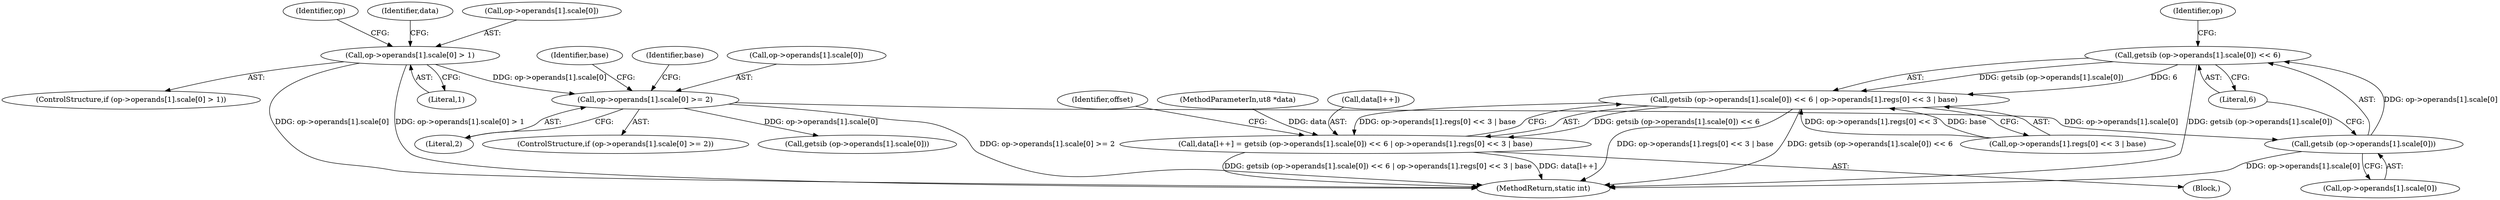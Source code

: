 digraph "0_radare2_f17bfd9f1da05f30f23a4dd05e9d2363e1406948@API" {
"1002682" [label="(Call,getsib (op->operands[1].scale[0]) << 6)"];
"1002683" [label="(Call,getsib (op->operands[1].scale[0]))"];
"1002658" [label="(Call,op->operands[1].scale[0] >= 2)"];
"1002629" [label="(Call,op->operands[1].scale[0] > 1)"];
"1002681" [label="(Call,getsib (op->operands[1].scale[0]) << 6 | op->operands[1].regs[0] << 3 | base)"];
"1002676" [label="(Call,data[l++] = getsib (op->operands[1].scale[0]) << 6 | op->operands[1].regs[0] << 3 | base)"];
"1002779" [label="(Identifier,op)"];
"1003216" [label="(MethodReturn,static int)"];
"1002639" [label="(Literal,1)"];
"1002683" [label="(Call,getsib (op->operands[1].scale[0]))"];
"1002681" [label="(Call,getsib (op->operands[1].scale[0]) << 6 | op->operands[1].regs[0] << 3 | base)"];
"1002684" [label="(Call,op->operands[1].scale[0])"];
"1002716" [label="(Call,getsib (op->operands[1].scale[0]))"];
"1002671" [label="(Identifier,base)"];
"1002676" [label="(Call,data[l++] = getsib (op->operands[1].scale[0]) << 6 | op->operands[1].regs[0] << 3 | base)"];
"1000104" [label="(MethodParameterIn,ut8 *data)"];
"1002658" [label="(Call,op->operands[1].scale[0] >= 2)"];
"1002668" [label="(Literal,2)"];
"1002677" [label="(Call,data[l++])"];
"1002629" [label="(Call,op->operands[1].scale[0] > 1)"];
"1002628" [label="(ControlStructure,if (op->operands[1].scale[0] > 1))"];
"1002693" [label="(Literal,6)"];
"1002738" [label="(Identifier,offset)"];
"1002659" [label="(Call,op->operands[1].scale[0])"];
"1002643" [label="(Identifier,data)"];
"1002694" [label="(Call,op->operands[1].regs[0] << 3 | base)"];
"1002675" [label="(Block,)"];
"1002682" [label="(Call,getsib (op->operands[1].scale[0]) << 6)"];
"1002700" [label="(Identifier,op)"];
"1002674" [label="(Identifier,base)"];
"1002657" [label="(ControlStructure,if (op->operands[1].scale[0] >= 2))"];
"1002630" [label="(Call,op->operands[1].scale[0])"];
"1002682" -> "1002681"  [label="AST: "];
"1002682" -> "1002693"  [label="CFG: "];
"1002683" -> "1002682"  [label="AST: "];
"1002693" -> "1002682"  [label="AST: "];
"1002700" -> "1002682"  [label="CFG: "];
"1002682" -> "1003216"  [label="DDG: getsib (op->operands[1].scale[0])"];
"1002682" -> "1002681"  [label="DDG: getsib (op->operands[1].scale[0])"];
"1002682" -> "1002681"  [label="DDG: 6"];
"1002683" -> "1002682"  [label="DDG: op->operands[1].scale[0]"];
"1002683" -> "1002684"  [label="CFG: "];
"1002684" -> "1002683"  [label="AST: "];
"1002693" -> "1002683"  [label="CFG: "];
"1002683" -> "1003216"  [label="DDG: op->operands[1].scale[0]"];
"1002658" -> "1002683"  [label="DDG: op->operands[1].scale[0]"];
"1002658" -> "1002657"  [label="AST: "];
"1002658" -> "1002668"  [label="CFG: "];
"1002659" -> "1002658"  [label="AST: "];
"1002668" -> "1002658"  [label="AST: "];
"1002671" -> "1002658"  [label="CFG: "];
"1002674" -> "1002658"  [label="CFG: "];
"1002658" -> "1003216"  [label="DDG: op->operands[1].scale[0] >= 2"];
"1002629" -> "1002658"  [label="DDG: op->operands[1].scale[0]"];
"1002658" -> "1002716"  [label="DDG: op->operands[1].scale[0]"];
"1002629" -> "1002628"  [label="AST: "];
"1002629" -> "1002639"  [label="CFG: "];
"1002630" -> "1002629"  [label="AST: "];
"1002639" -> "1002629"  [label="AST: "];
"1002643" -> "1002629"  [label="CFG: "];
"1002779" -> "1002629"  [label="CFG: "];
"1002629" -> "1003216"  [label="DDG: op->operands[1].scale[0]"];
"1002629" -> "1003216"  [label="DDG: op->operands[1].scale[0] > 1"];
"1002681" -> "1002676"  [label="AST: "];
"1002681" -> "1002694"  [label="CFG: "];
"1002694" -> "1002681"  [label="AST: "];
"1002676" -> "1002681"  [label="CFG: "];
"1002681" -> "1003216"  [label="DDG: op->operands[1].regs[0] << 3 | base"];
"1002681" -> "1003216"  [label="DDG: getsib (op->operands[1].scale[0]) << 6"];
"1002681" -> "1002676"  [label="DDG: getsib (op->operands[1].scale[0]) << 6"];
"1002681" -> "1002676"  [label="DDG: op->operands[1].regs[0] << 3 | base"];
"1002694" -> "1002681"  [label="DDG: op->operands[1].regs[0] << 3"];
"1002694" -> "1002681"  [label="DDG: base"];
"1002676" -> "1002675"  [label="AST: "];
"1002677" -> "1002676"  [label="AST: "];
"1002738" -> "1002676"  [label="CFG: "];
"1002676" -> "1003216"  [label="DDG: getsib (op->operands[1].scale[0]) << 6 | op->operands[1].regs[0] << 3 | base"];
"1002676" -> "1003216"  [label="DDG: data[l++]"];
"1000104" -> "1002676"  [label="DDG: data"];
}
